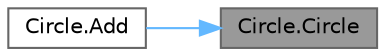 digraph "Circle.Circle"
{
 // LATEX_PDF_SIZE
  bgcolor="transparent";
  edge [fontname=Helvetica,fontsize=10,labelfontname=Helvetica,labelfontsize=10];
  node [fontname=Helvetica,fontsize=10,shape=box,height=0.2,width=0.4];
  rankdir="RL";
  Node1 [id="Node000001",label="Circle.Circle",height=0.2,width=0.4,color="gray40", fillcolor="grey60", style="filled", fontcolor="black",tooltip="Конструктор по умолчанию"];
  Node1 -> Node2 [id="edge1_Node000001_Node000002",dir="back",color="steelblue1",style="solid",tooltip=" "];
  Node2 [id="Node000002",label="Circle.Add",height=0.2,width=0.4,color="grey40", fillcolor="white", style="filled",URL="$class_circle.html#ac1d3ddc02c6a1378216f76089a219188",tooltip="Статический метод для сложения двух окружностей"];
}
